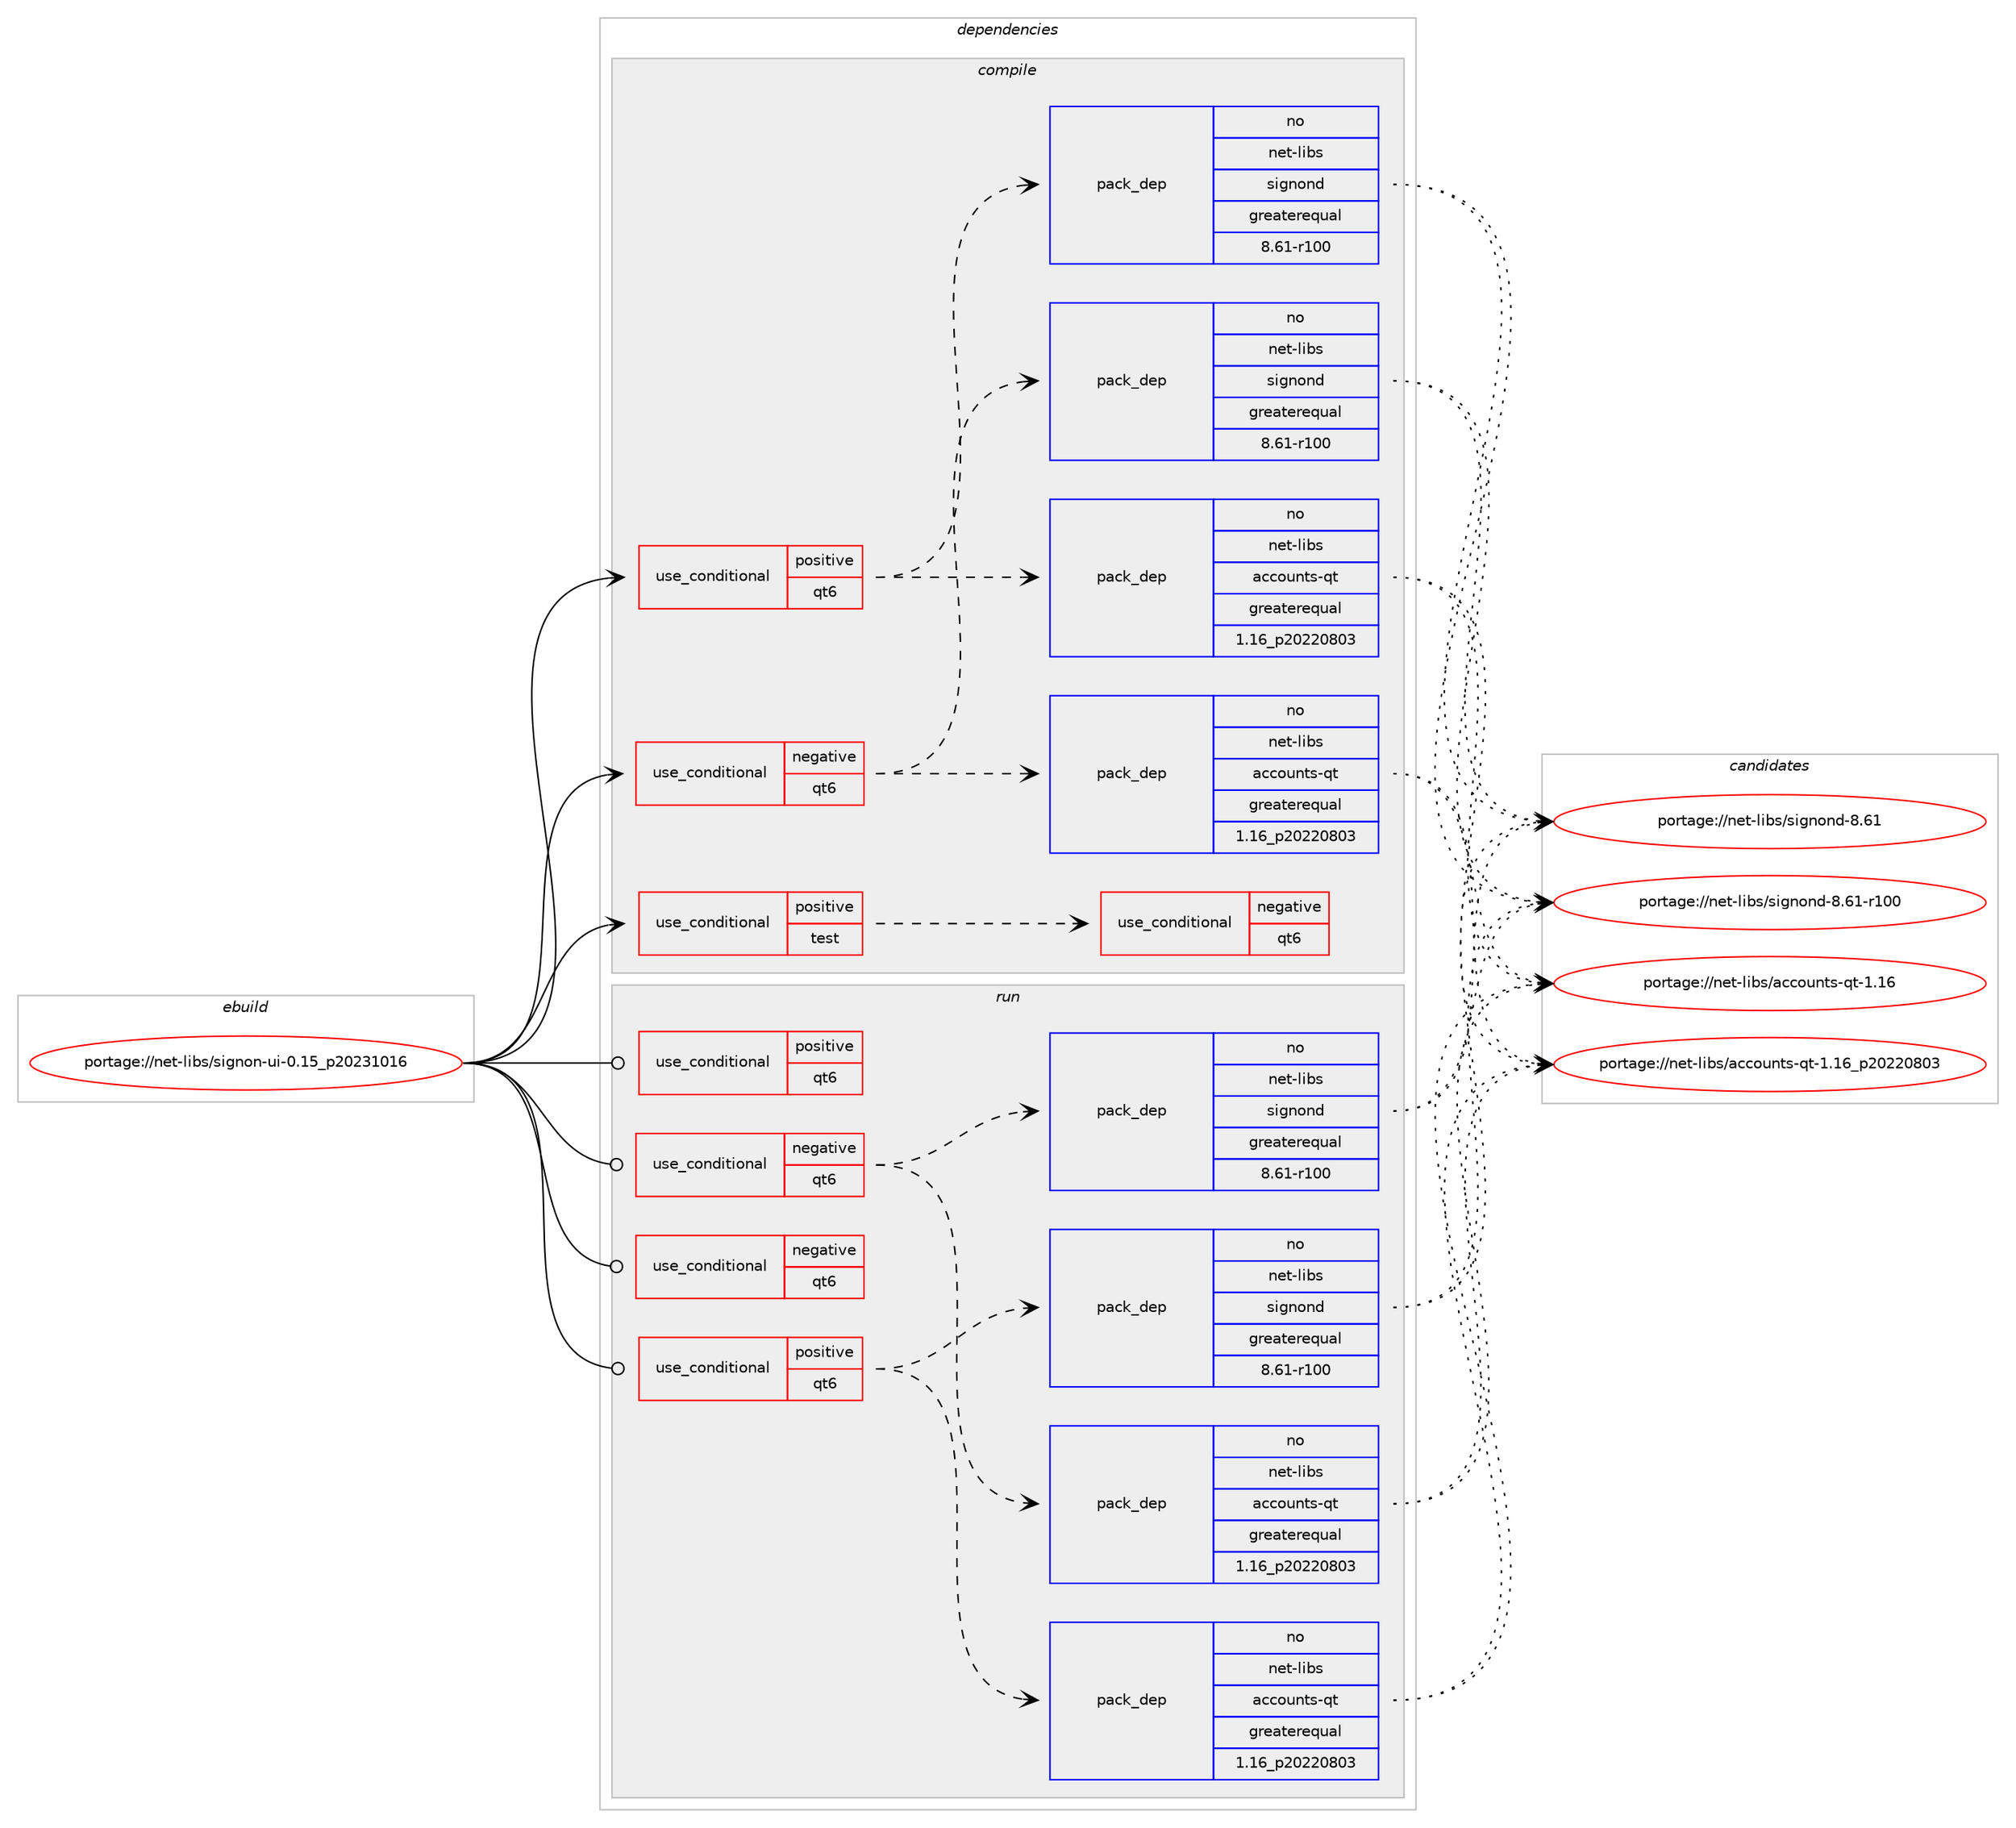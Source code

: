 digraph prolog {

# *************
# Graph options
# *************

newrank=true;
concentrate=true;
compound=true;
graph [rankdir=LR,fontname=Helvetica,fontsize=10,ranksep=1.5];#, ranksep=2.5, nodesep=0.2];
edge  [arrowhead=vee];
node  [fontname=Helvetica,fontsize=10];

# **********
# The ebuild
# **********

subgraph cluster_leftcol {
color=gray;
rank=same;
label=<<i>ebuild</i>>;
id [label="portage://net-libs/signon-ui-0.15_p20231016", color=red, width=4, href="../net-libs/signon-ui-0.15_p20231016.svg"];
}

# ****************
# The dependencies
# ****************

subgraph cluster_midcol {
color=gray;
label=<<i>dependencies</i>>;
subgraph cluster_compile {
fillcolor="#eeeeee";
style=filled;
label=<<i>compile</i>>;
subgraph cond3602 {
dependency5546 [label=<<TABLE BORDER="0" CELLBORDER="1" CELLSPACING="0" CELLPADDING="4"><TR><TD ROWSPAN="3" CELLPADDING="10">use_conditional</TD></TR><TR><TD>negative</TD></TR><TR><TD>qt6</TD></TR></TABLE>>, shape=none, color=red];
# *** BEGIN UNKNOWN DEPENDENCY TYPE (TODO) ***
# dependency5546 -> package_dependency(portage://net-libs/signon-ui-0.15_p20231016,install,no,dev-qt,qtcore,none,[,,],[slot(5)],[])
# *** END UNKNOWN DEPENDENCY TYPE (TODO) ***

# *** BEGIN UNKNOWN DEPENDENCY TYPE (TODO) ***
# dependency5546 -> package_dependency(portage://net-libs/signon-ui-0.15_p20231016,install,no,dev-qt,qtdbus,none,[,,],[slot(5)],[])
# *** END UNKNOWN DEPENDENCY TYPE (TODO) ***

# *** BEGIN UNKNOWN DEPENDENCY TYPE (TODO) ***
# dependency5546 -> package_dependency(portage://net-libs/signon-ui-0.15_p20231016,install,no,dev-qt,qtdeclarative,none,[,,],[slot(5)],[])
# *** END UNKNOWN DEPENDENCY TYPE (TODO) ***

# *** BEGIN UNKNOWN DEPENDENCY TYPE (TODO) ***
# dependency5546 -> package_dependency(portage://net-libs/signon-ui-0.15_p20231016,install,no,dev-qt,qtgui,none,[,,],[slot(5)],[])
# *** END UNKNOWN DEPENDENCY TYPE (TODO) ***

# *** BEGIN UNKNOWN DEPENDENCY TYPE (TODO) ***
# dependency5546 -> package_dependency(portage://net-libs/signon-ui-0.15_p20231016,install,no,dev-qt,qtnetwork,none,[,,],[slot(5)],[use(enable(ssl),none)])
# *** END UNKNOWN DEPENDENCY TYPE (TODO) ***

# *** BEGIN UNKNOWN DEPENDENCY TYPE (TODO) ***
# dependency5546 -> package_dependency(portage://net-libs/signon-ui-0.15_p20231016,install,no,dev-qt,qtwebengine,none,[,,],[slot(5)],[])
# *** END UNKNOWN DEPENDENCY TYPE (TODO) ***

# *** BEGIN UNKNOWN DEPENDENCY TYPE (TODO) ***
# dependency5546 -> package_dependency(portage://net-libs/signon-ui-0.15_p20231016,install,no,dev-qt,qtwidgets,none,[,,],[slot(5)],[])
# *** END UNKNOWN DEPENDENCY TYPE (TODO) ***

subgraph pack1882 {
dependency5547 [label=<<TABLE BORDER="0" CELLBORDER="1" CELLSPACING="0" CELLPADDING="4" WIDTH="220"><TR><TD ROWSPAN="6" CELLPADDING="30">pack_dep</TD></TR><TR><TD WIDTH="110">no</TD></TR><TR><TD>net-libs</TD></TR><TR><TD>accounts-qt</TD></TR><TR><TD>greaterequal</TD></TR><TR><TD>1.16_p20220803</TD></TR></TABLE>>, shape=none, color=blue];
}
dependency5546:e -> dependency5547:w [weight=20,style="dashed",arrowhead="vee"];
subgraph pack1883 {
dependency5548 [label=<<TABLE BORDER="0" CELLBORDER="1" CELLSPACING="0" CELLPADDING="4" WIDTH="220"><TR><TD ROWSPAN="6" CELLPADDING="30">pack_dep</TD></TR><TR><TD WIDTH="110">no</TD></TR><TR><TD>net-libs</TD></TR><TR><TD>signond</TD></TR><TR><TD>greaterequal</TD></TR><TR><TD>8.61-r100</TD></TR></TABLE>>, shape=none, color=blue];
}
dependency5546:e -> dependency5548:w [weight=20,style="dashed",arrowhead="vee"];
}
id:e -> dependency5546:w [weight=20,style="solid",arrowhead="vee"];
subgraph cond3603 {
dependency5549 [label=<<TABLE BORDER="0" CELLBORDER="1" CELLSPACING="0" CELLPADDING="4"><TR><TD ROWSPAN="3" CELLPADDING="10">use_conditional</TD></TR><TR><TD>positive</TD></TR><TR><TD>qt6</TD></TR></TABLE>>, shape=none, color=red];
# *** BEGIN UNKNOWN DEPENDENCY TYPE (TODO) ***
# dependency5549 -> package_dependency(portage://net-libs/signon-ui-0.15_p20231016,install,no,dev-qt,qtbase,none,[,,],[slot(6)],[use(enable(dbus),none),use(enable(gui),none),use(enable(network),none),use(enable(ssl),none),use(enable(widgets),none)])
# *** END UNKNOWN DEPENDENCY TYPE (TODO) ***

# *** BEGIN UNKNOWN DEPENDENCY TYPE (TODO) ***
# dependency5549 -> package_dependency(portage://net-libs/signon-ui-0.15_p20231016,install,no,dev-qt,qtdeclarative,none,[,,],[slot(6)],[])
# *** END UNKNOWN DEPENDENCY TYPE (TODO) ***

# *** BEGIN UNKNOWN DEPENDENCY TYPE (TODO) ***
# dependency5549 -> package_dependency(portage://net-libs/signon-ui-0.15_p20231016,install,no,dev-qt,qtwebengine,none,[,,],[slot(6)],[])
# *** END UNKNOWN DEPENDENCY TYPE (TODO) ***

subgraph pack1884 {
dependency5550 [label=<<TABLE BORDER="0" CELLBORDER="1" CELLSPACING="0" CELLPADDING="4" WIDTH="220"><TR><TD ROWSPAN="6" CELLPADDING="30">pack_dep</TD></TR><TR><TD WIDTH="110">no</TD></TR><TR><TD>net-libs</TD></TR><TR><TD>accounts-qt</TD></TR><TR><TD>greaterequal</TD></TR><TR><TD>1.16_p20220803</TD></TR></TABLE>>, shape=none, color=blue];
}
dependency5549:e -> dependency5550:w [weight=20,style="dashed",arrowhead="vee"];
subgraph pack1885 {
dependency5551 [label=<<TABLE BORDER="0" CELLBORDER="1" CELLSPACING="0" CELLPADDING="4" WIDTH="220"><TR><TD ROWSPAN="6" CELLPADDING="30">pack_dep</TD></TR><TR><TD WIDTH="110">no</TD></TR><TR><TD>net-libs</TD></TR><TR><TD>signond</TD></TR><TR><TD>greaterequal</TD></TR><TR><TD>8.61-r100</TD></TR></TABLE>>, shape=none, color=blue];
}
dependency5549:e -> dependency5551:w [weight=20,style="dashed",arrowhead="vee"];
}
id:e -> dependency5549:w [weight=20,style="solid",arrowhead="vee"];
subgraph cond3604 {
dependency5552 [label=<<TABLE BORDER="0" CELLBORDER="1" CELLSPACING="0" CELLPADDING="4"><TR><TD ROWSPAN="3" CELLPADDING="10">use_conditional</TD></TR><TR><TD>positive</TD></TR><TR><TD>test</TD></TR></TABLE>>, shape=none, color=red];
subgraph cond3605 {
dependency5553 [label=<<TABLE BORDER="0" CELLBORDER="1" CELLSPACING="0" CELLPADDING="4"><TR><TD ROWSPAN="3" CELLPADDING="10">use_conditional</TD></TR><TR><TD>negative</TD></TR><TR><TD>qt6</TD></TR></TABLE>>, shape=none, color=red];
# *** BEGIN UNKNOWN DEPENDENCY TYPE (TODO) ***
# dependency5553 -> package_dependency(portage://net-libs/signon-ui-0.15_p20231016,install,no,dev-qt,qttest,none,[,,],[slot(5)],[])
# *** END UNKNOWN DEPENDENCY TYPE (TODO) ***

}
dependency5552:e -> dependency5553:w [weight=20,style="dashed",arrowhead="vee"];
}
id:e -> dependency5552:w [weight=20,style="solid",arrowhead="vee"];
# *** BEGIN UNKNOWN DEPENDENCY TYPE (TODO) ***
# id -> package_dependency(portage://net-libs/signon-ui-0.15_p20231016,install,no,dev-libs,glib,none,[,,],[slot(2)],[])
# *** END UNKNOWN DEPENDENCY TYPE (TODO) ***

# *** BEGIN UNKNOWN DEPENDENCY TYPE (TODO) ***
# id -> package_dependency(portage://net-libs/signon-ui-0.15_p20231016,install,no,net-libs,libproxy,none,[,,],[],[])
# *** END UNKNOWN DEPENDENCY TYPE (TODO) ***

# *** BEGIN UNKNOWN DEPENDENCY TYPE (TODO) ***
# id -> package_dependency(portage://net-libs/signon-ui-0.15_p20231016,install,no,x11-libs,libnotify,none,[,,],[],[])
# *** END UNKNOWN DEPENDENCY TYPE (TODO) ***

}
subgraph cluster_compileandrun {
fillcolor="#eeeeee";
style=filled;
label=<<i>compile and run</i>>;
}
subgraph cluster_run {
fillcolor="#eeeeee";
style=filled;
label=<<i>run</i>>;
subgraph cond3606 {
dependency5554 [label=<<TABLE BORDER="0" CELLBORDER="1" CELLSPACING="0" CELLPADDING="4"><TR><TD ROWSPAN="3" CELLPADDING="10">use_conditional</TD></TR><TR><TD>negative</TD></TR><TR><TD>qt6</TD></TR></TABLE>>, shape=none, color=red];
# *** BEGIN UNKNOWN DEPENDENCY TYPE (TODO) ***
# dependency5554 -> package_dependency(portage://net-libs/signon-ui-0.15_p20231016,run,no,dev-qt,qtcore,none,[,,],[slot(5)],[])
# *** END UNKNOWN DEPENDENCY TYPE (TODO) ***

# *** BEGIN UNKNOWN DEPENDENCY TYPE (TODO) ***
# dependency5554 -> package_dependency(portage://net-libs/signon-ui-0.15_p20231016,run,no,dev-qt,qtdbus,none,[,,],[slot(5)],[])
# *** END UNKNOWN DEPENDENCY TYPE (TODO) ***

# *** BEGIN UNKNOWN DEPENDENCY TYPE (TODO) ***
# dependency5554 -> package_dependency(portage://net-libs/signon-ui-0.15_p20231016,run,no,dev-qt,qtdeclarative,none,[,,],[slot(5)],[])
# *** END UNKNOWN DEPENDENCY TYPE (TODO) ***

# *** BEGIN UNKNOWN DEPENDENCY TYPE (TODO) ***
# dependency5554 -> package_dependency(portage://net-libs/signon-ui-0.15_p20231016,run,no,dev-qt,qtgui,none,[,,],[slot(5)],[])
# *** END UNKNOWN DEPENDENCY TYPE (TODO) ***

# *** BEGIN UNKNOWN DEPENDENCY TYPE (TODO) ***
# dependency5554 -> package_dependency(portage://net-libs/signon-ui-0.15_p20231016,run,no,dev-qt,qtnetwork,none,[,,],[slot(5)],[use(enable(ssl),none)])
# *** END UNKNOWN DEPENDENCY TYPE (TODO) ***

# *** BEGIN UNKNOWN DEPENDENCY TYPE (TODO) ***
# dependency5554 -> package_dependency(portage://net-libs/signon-ui-0.15_p20231016,run,no,dev-qt,qtwebengine,none,[,,],[slot(5)],[])
# *** END UNKNOWN DEPENDENCY TYPE (TODO) ***

# *** BEGIN UNKNOWN DEPENDENCY TYPE (TODO) ***
# dependency5554 -> package_dependency(portage://net-libs/signon-ui-0.15_p20231016,run,no,dev-qt,qtwidgets,none,[,,],[slot(5)],[])
# *** END UNKNOWN DEPENDENCY TYPE (TODO) ***

subgraph pack1886 {
dependency5555 [label=<<TABLE BORDER="0" CELLBORDER="1" CELLSPACING="0" CELLPADDING="4" WIDTH="220"><TR><TD ROWSPAN="6" CELLPADDING="30">pack_dep</TD></TR><TR><TD WIDTH="110">no</TD></TR><TR><TD>net-libs</TD></TR><TR><TD>accounts-qt</TD></TR><TR><TD>greaterequal</TD></TR><TR><TD>1.16_p20220803</TD></TR></TABLE>>, shape=none, color=blue];
}
dependency5554:e -> dependency5555:w [weight=20,style="dashed",arrowhead="vee"];
subgraph pack1887 {
dependency5556 [label=<<TABLE BORDER="0" CELLBORDER="1" CELLSPACING="0" CELLPADDING="4" WIDTH="220"><TR><TD ROWSPAN="6" CELLPADDING="30">pack_dep</TD></TR><TR><TD WIDTH="110">no</TD></TR><TR><TD>net-libs</TD></TR><TR><TD>signond</TD></TR><TR><TD>greaterequal</TD></TR><TR><TD>8.61-r100</TD></TR></TABLE>>, shape=none, color=blue];
}
dependency5554:e -> dependency5556:w [weight=20,style="dashed",arrowhead="vee"];
}
id:e -> dependency5554:w [weight=20,style="solid",arrowhead="odot"];
subgraph cond3607 {
dependency5557 [label=<<TABLE BORDER="0" CELLBORDER="1" CELLSPACING="0" CELLPADDING="4"><TR><TD ROWSPAN="3" CELLPADDING="10">use_conditional</TD></TR><TR><TD>negative</TD></TR><TR><TD>qt6</TD></TR></TABLE>>, shape=none, color=red];
# *** BEGIN UNKNOWN DEPENDENCY TYPE (TODO) ***
# dependency5557 -> package_dependency(portage://net-libs/signon-ui-0.15_p20231016,run,no,dev-qt,qtwebchannel,none,[,,],[slot(5)],[])
# *** END UNKNOWN DEPENDENCY TYPE (TODO) ***

}
id:e -> dependency5557:w [weight=20,style="solid",arrowhead="odot"];
subgraph cond3608 {
dependency5558 [label=<<TABLE BORDER="0" CELLBORDER="1" CELLSPACING="0" CELLPADDING="4"><TR><TD ROWSPAN="3" CELLPADDING="10">use_conditional</TD></TR><TR><TD>positive</TD></TR><TR><TD>qt6</TD></TR></TABLE>>, shape=none, color=red];
# *** BEGIN UNKNOWN DEPENDENCY TYPE (TODO) ***
# dependency5558 -> package_dependency(portage://net-libs/signon-ui-0.15_p20231016,run,no,dev-qt,qtbase,none,[,,],[slot(6)],[use(enable(dbus),none),use(enable(gui),none),use(enable(network),none),use(enable(ssl),none),use(enable(widgets),none)])
# *** END UNKNOWN DEPENDENCY TYPE (TODO) ***

# *** BEGIN UNKNOWN DEPENDENCY TYPE (TODO) ***
# dependency5558 -> package_dependency(portage://net-libs/signon-ui-0.15_p20231016,run,no,dev-qt,qtdeclarative,none,[,,],[slot(6)],[])
# *** END UNKNOWN DEPENDENCY TYPE (TODO) ***

# *** BEGIN UNKNOWN DEPENDENCY TYPE (TODO) ***
# dependency5558 -> package_dependency(portage://net-libs/signon-ui-0.15_p20231016,run,no,dev-qt,qtwebengine,none,[,,],[slot(6)],[])
# *** END UNKNOWN DEPENDENCY TYPE (TODO) ***

subgraph pack1888 {
dependency5559 [label=<<TABLE BORDER="0" CELLBORDER="1" CELLSPACING="0" CELLPADDING="4" WIDTH="220"><TR><TD ROWSPAN="6" CELLPADDING="30">pack_dep</TD></TR><TR><TD WIDTH="110">no</TD></TR><TR><TD>net-libs</TD></TR><TR><TD>accounts-qt</TD></TR><TR><TD>greaterequal</TD></TR><TR><TD>1.16_p20220803</TD></TR></TABLE>>, shape=none, color=blue];
}
dependency5558:e -> dependency5559:w [weight=20,style="dashed",arrowhead="vee"];
subgraph pack1889 {
dependency5560 [label=<<TABLE BORDER="0" CELLBORDER="1" CELLSPACING="0" CELLPADDING="4" WIDTH="220"><TR><TD ROWSPAN="6" CELLPADDING="30">pack_dep</TD></TR><TR><TD WIDTH="110">no</TD></TR><TR><TD>net-libs</TD></TR><TR><TD>signond</TD></TR><TR><TD>greaterequal</TD></TR><TR><TD>8.61-r100</TD></TR></TABLE>>, shape=none, color=blue];
}
dependency5558:e -> dependency5560:w [weight=20,style="dashed",arrowhead="vee"];
}
id:e -> dependency5558:w [weight=20,style="solid",arrowhead="odot"];
subgraph cond3609 {
dependency5561 [label=<<TABLE BORDER="0" CELLBORDER="1" CELLSPACING="0" CELLPADDING="4"><TR><TD ROWSPAN="3" CELLPADDING="10">use_conditional</TD></TR><TR><TD>positive</TD></TR><TR><TD>qt6</TD></TR></TABLE>>, shape=none, color=red];
# *** BEGIN UNKNOWN DEPENDENCY TYPE (TODO) ***
# dependency5561 -> package_dependency(portage://net-libs/signon-ui-0.15_p20231016,run,no,dev-qt,qtwebchannel,none,[,,],[slot(6)],[])
# *** END UNKNOWN DEPENDENCY TYPE (TODO) ***

}
id:e -> dependency5561:w [weight=20,style="solid",arrowhead="odot"];
# *** BEGIN UNKNOWN DEPENDENCY TYPE (TODO) ***
# id -> package_dependency(portage://net-libs/signon-ui-0.15_p20231016,run,no,dev-libs,glib,none,[,,],[slot(2)],[])
# *** END UNKNOWN DEPENDENCY TYPE (TODO) ***

# *** BEGIN UNKNOWN DEPENDENCY TYPE (TODO) ***
# id -> package_dependency(portage://net-libs/signon-ui-0.15_p20231016,run,no,net-libs,libproxy,none,[,,],[],[])
# *** END UNKNOWN DEPENDENCY TYPE (TODO) ***

# *** BEGIN UNKNOWN DEPENDENCY TYPE (TODO) ***
# id -> package_dependency(portage://net-libs/signon-ui-0.15_p20231016,run,no,x11-libs,libnotify,none,[,,],[],[])
# *** END UNKNOWN DEPENDENCY TYPE (TODO) ***

}
}

# **************
# The candidates
# **************

subgraph cluster_choices {
rank=same;
color=gray;
label=<<i>candidates</i>>;

subgraph choice1882 {
color=black;
nodesep=1;
choice110101116451081059811547979999111117110116115451131164549464954 [label="portage://net-libs/accounts-qt-1.16", color=red, width=4,href="../net-libs/accounts-qt-1.16.svg"];
choice110101116451081059811547979999111117110116115451131164549464954951125048505048564851 [label="portage://net-libs/accounts-qt-1.16_p20220803", color=red, width=4,href="../net-libs/accounts-qt-1.16_p20220803.svg"];
dependency5547:e -> choice110101116451081059811547979999111117110116115451131164549464954:w [style=dotted,weight="100"];
dependency5547:e -> choice110101116451081059811547979999111117110116115451131164549464954951125048505048564851:w [style=dotted,weight="100"];
}
subgraph choice1883 {
color=black;
nodesep=1;
choice1101011164510810598115471151051031101111101004556465449 [label="portage://net-libs/signond-8.61", color=red, width=4,href="../net-libs/signond-8.61.svg"];
choice110101116451081059811547115105103110111110100455646544945114494848 [label="portage://net-libs/signond-8.61-r100", color=red, width=4,href="../net-libs/signond-8.61-r100.svg"];
dependency5548:e -> choice1101011164510810598115471151051031101111101004556465449:w [style=dotted,weight="100"];
dependency5548:e -> choice110101116451081059811547115105103110111110100455646544945114494848:w [style=dotted,weight="100"];
}
subgraph choice1884 {
color=black;
nodesep=1;
choice110101116451081059811547979999111117110116115451131164549464954 [label="portage://net-libs/accounts-qt-1.16", color=red, width=4,href="../net-libs/accounts-qt-1.16.svg"];
choice110101116451081059811547979999111117110116115451131164549464954951125048505048564851 [label="portage://net-libs/accounts-qt-1.16_p20220803", color=red, width=4,href="../net-libs/accounts-qt-1.16_p20220803.svg"];
dependency5550:e -> choice110101116451081059811547979999111117110116115451131164549464954:w [style=dotted,weight="100"];
dependency5550:e -> choice110101116451081059811547979999111117110116115451131164549464954951125048505048564851:w [style=dotted,weight="100"];
}
subgraph choice1885 {
color=black;
nodesep=1;
choice1101011164510810598115471151051031101111101004556465449 [label="portage://net-libs/signond-8.61", color=red, width=4,href="../net-libs/signond-8.61.svg"];
choice110101116451081059811547115105103110111110100455646544945114494848 [label="portage://net-libs/signond-8.61-r100", color=red, width=4,href="../net-libs/signond-8.61-r100.svg"];
dependency5551:e -> choice1101011164510810598115471151051031101111101004556465449:w [style=dotted,weight="100"];
dependency5551:e -> choice110101116451081059811547115105103110111110100455646544945114494848:w [style=dotted,weight="100"];
}
subgraph choice1886 {
color=black;
nodesep=1;
choice110101116451081059811547979999111117110116115451131164549464954 [label="portage://net-libs/accounts-qt-1.16", color=red, width=4,href="../net-libs/accounts-qt-1.16.svg"];
choice110101116451081059811547979999111117110116115451131164549464954951125048505048564851 [label="portage://net-libs/accounts-qt-1.16_p20220803", color=red, width=4,href="../net-libs/accounts-qt-1.16_p20220803.svg"];
dependency5555:e -> choice110101116451081059811547979999111117110116115451131164549464954:w [style=dotted,weight="100"];
dependency5555:e -> choice110101116451081059811547979999111117110116115451131164549464954951125048505048564851:w [style=dotted,weight="100"];
}
subgraph choice1887 {
color=black;
nodesep=1;
choice1101011164510810598115471151051031101111101004556465449 [label="portage://net-libs/signond-8.61", color=red, width=4,href="../net-libs/signond-8.61.svg"];
choice110101116451081059811547115105103110111110100455646544945114494848 [label="portage://net-libs/signond-8.61-r100", color=red, width=4,href="../net-libs/signond-8.61-r100.svg"];
dependency5556:e -> choice1101011164510810598115471151051031101111101004556465449:w [style=dotted,weight="100"];
dependency5556:e -> choice110101116451081059811547115105103110111110100455646544945114494848:w [style=dotted,weight="100"];
}
subgraph choice1888 {
color=black;
nodesep=1;
choice110101116451081059811547979999111117110116115451131164549464954 [label="portage://net-libs/accounts-qt-1.16", color=red, width=4,href="../net-libs/accounts-qt-1.16.svg"];
choice110101116451081059811547979999111117110116115451131164549464954951125048505048564851 [label="portage://net-libs/accounts-qt-1.16_p20220803", color=red, width=4,href="../net-libs/accounts-qt-1.16_p20220803.svg"];
dependency5559:e -> choice110101116451081059811547979999111117110116115451131164549464954:w [style=dotted,weight="100"];
dependency5559:e -> choice110101116451081059811547979999111117110116115451131164549464954951125048505048564851:w [style=dotted,weight="100"];
}
subgraph choice1889 {
color=black;
nodesep=1;
choice1101011164510810598115471151051031101111101004556465449 [label="portage://net-libs/signond-8.61", color=red, width=4,href="../net-libs/signond-8.61.svg"];
choice110101116451081059811547115105103110111110100455646544945114494848 [label="portage://net-libs/signond-8.61-r100", color=red, width=4,href="../net-libs/signond-8.61-r100.svg"];
dependency5560:e -> choice1101011164510810598115471151051031101111101004556465449:w [style=dotted,weight="100"];
dependency5560:e -> choice110101116451081059811547115105103110111110100455646544945114494848:w [style=dotted,weight="100"];
}
}

}
